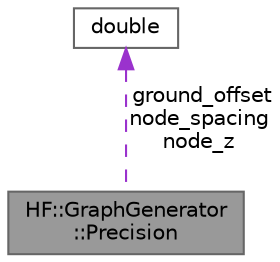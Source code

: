digraph "HF::GraphGenerator::Precision"
{
 // LATEX_PDF_SIZE
  bgcolor="transparent";
  edge [fontname=Helvetica,fontsize=10,labelfontname=Helvetica,labelfontsize=10];
  node [fontname=Helvetica,fontsize=10,shape=box,height=0.2,width=0.4];
  Node1 [label="HF::GraphGenerator\l::Precision",height=0.2,width=0.4,color="gray40", fillcolor="grey60", style="filled", fontcolor="black",tooltip="Various parameters to set the precision of certain parts of the graph generator."];
  Node2 -> Node1 [dir="back",color="darkorchid3",style="dashed",label=" ground_offset\nnode_spacing\nnode_z" ];
  Node2 [label="double",height=0.2,width=0.4,color="gray40", fillcolor="white", style="filled",URL="$a00001.html#a02139",tooltip=" "];
}
